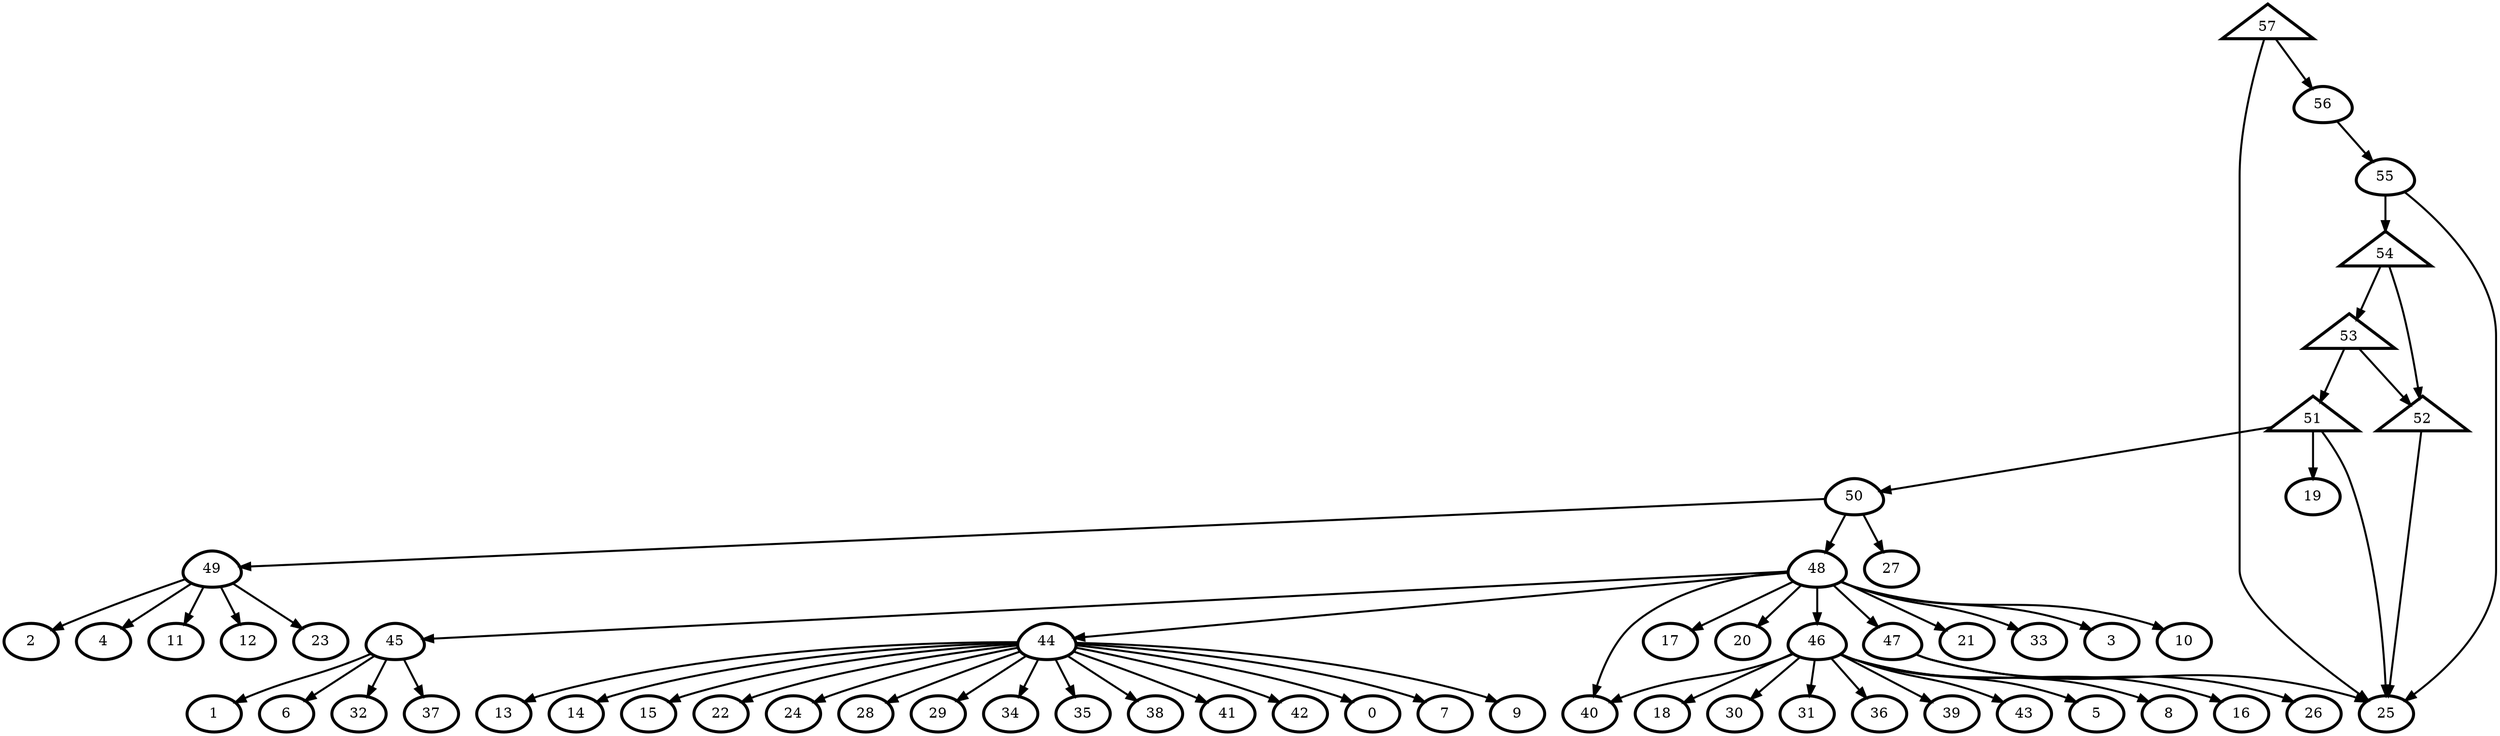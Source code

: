 digraph G {
    0 [penwidth=3,label="0"]
    1 [penwidth=3,label="1"]
    2 [penwidth=3,label="2"]
    3 [penwidth=3,label="3"]
    4 [penwidth=3,label="4"]
    5 [penwidth=3,label="5"]
    6 [penwidth=3,label="6"]
    7 [penwidth=3,label="7"]
    8 [penwidth=3,label="8"]
    9 [penwidth=3,label="9"]
    10 [penwidth=3,label="10"]
    11 [penwidth=3,label="11"]
    12 [penwidth=3,label="12"]
    13 [penwidth=3,label="13"]
    14 [penwidth=3,label="14"]
    15 [penwidth=3,label="15"]
    16 [penwidth=3,label="16"]
    17 [penwidth=3,label="17"]
    18 [penwidth=3,label="18"]
    19 [penwidth=3,label="19"]
    20 [penwidth=3,label="20"]
    21 [penwidth=3,label="21"]
    22 [penwidth=3,label="22"]
    23 [penwidth=3,label="23"]
    24 [penwidth=3,label="24"]
    25 [penwidth=3,label="25"]
    26 [penwidth=3,label="26"]
    27 [penwidth=3,label="27"]
    28 [penwidth=3,label="28"]
    29 [penwidth=3,label="29"]
    30 [penwidth=3,label="30"]
    31 [penwidth=3,label="31"]
    32 [penwidth=3,label="32"]
    33 [penwidth=3,label="33"]
    34 [penwidth=3,label="34"]
    35 [penwidth=3,label="35"]
    36 [penwidth=3,label="36"]
    37 [penwidth=3,label="37"]
    38 [penwidth=3,label="38"]
    39 [penwidth=3,label="39"]
    40 [penwidth=3,label="40"]
    41 [penwidth=3,label="41"]
    42 [penwidth=3,label="42"]
    43 [penwidth=3,label="43"]
    44 [penwidth=3,label="44",shape = "egg"]
    45 [penwidth=3,label="45",shape = "egg"]
    46 [penwidth=3,label="46",shape = "egg"]
    47 [penwidth=3,label="47",shape = "egg"]
    48 [penwidth=3,label="48",shape = "egg"]
    49 [penwidth=3,label="49",shape = "egg"]
    50 [penwidth=3,label="50",shape = "egg"]
    51 [penwidth=3,label="55",shape = "egg"]
    52 [penwidth=3,label="56",shape = "egg"]
    53 [penwidth=3,label="51",shape = "triangle"]
    54 [penwidth=3,label="52",shape = "triangle"]
    55 [penwidth=3,label="53",shape = "triangle"]
    56 [penwidth=3,label="54",shape = "triangle"]
    57 [penwidth=3,label="57",shape = "triangle"]

    44 -> 13 [penwidth=2]
    44 -> 41 [penwidth=2]
    44 -> 9 [penwidth=2]
    44 -> 15 [penwidth=2]
    44 -> 34 [penwidth=2]
    44 -> 7 [penwidth=2]
    44 -> 29 [penwidth=2]
    44 -> 35 [penwidth=2]
    44 -> 22 [penwidth=2]
    44 -> 24 [penwidth=2]
    44 -> 14 [penwidth=2]
    44 -> 38 [penwidth=2]
    44 -> 42 [penwidth=2]
    44 -> 0 [penwidth=2]
    44 -> 28 [penwidth=2]
    45 -> 32 [penwidth=2]
    45 -> 37 [penwidth=2]
    45 -> 6 [penwidth=2]
    45 -> 1 [penwidth=2]
    46 -> 8 [penwidth=2]
    46 -> 18 [penwidth=2]
    46 -> 40 [penwidth=2]
    46 -> 31 [penwidth=2]
    46 -> 5 [penwidth=2]
    46 -> 36 [penwidth=2]
    46 -> 43 [penwidth=2]
    46 -> 39 [penwidth=2]
    46 -> 30 [penwidth=2]
    46 -> 16 [penwidth=2]
    47 -> 25 [penwidth=2]
    47 -> 26 [penwidth=2]
    48 -> 45 [penwidth=2]
    48 -> 17 [penwidth=2]
    48 -> 3 [penwidth=2]
    48 -> 21 [penwidth=2]
    48 -> 33 [penwidth=2]
    48 -> 46 [penwidth=2]
    48 -> 20 [penwidth=2]
    48 -> 10 [penwidth=2]
    48 -> 40 [penwidth=2]
    48 -> 47 [penwidth=2]
    48 -> 44 [penwidth=2]
    49 -> 2 [penwidth=2]
    49 -> 11 [penwidth=2]
    49 -> 23 [penwidth=2]
    49 -> 12 [penwidth=2]
    49 -> 4 [penwidth=2]
    50 -> 27 [penwidth=2]
    50 -> 48 [penwidth=2]
    50 -> 49 [penwidth=2]
    53 -> 25 [penwidth=2]
    53 -> 50 [penwidth=2]
    53 -> 19 [penwidth=2]
    54 -> 25 [penwidth=2]
    55 -> 54 [penwidth=2]
    55 -> 53 [penwidth=2]
    56 -> 54 [penwidth=2]
    56 -> 55 [penwidth=2]
    51 -> 25 [penwidth=2]
    51 -> 56 [penwidth=2]
    52 -> 51 [penwidth=2]
    57 -> 25 [penwidth=2]
    57 -> 52 [penwidth=2]
}